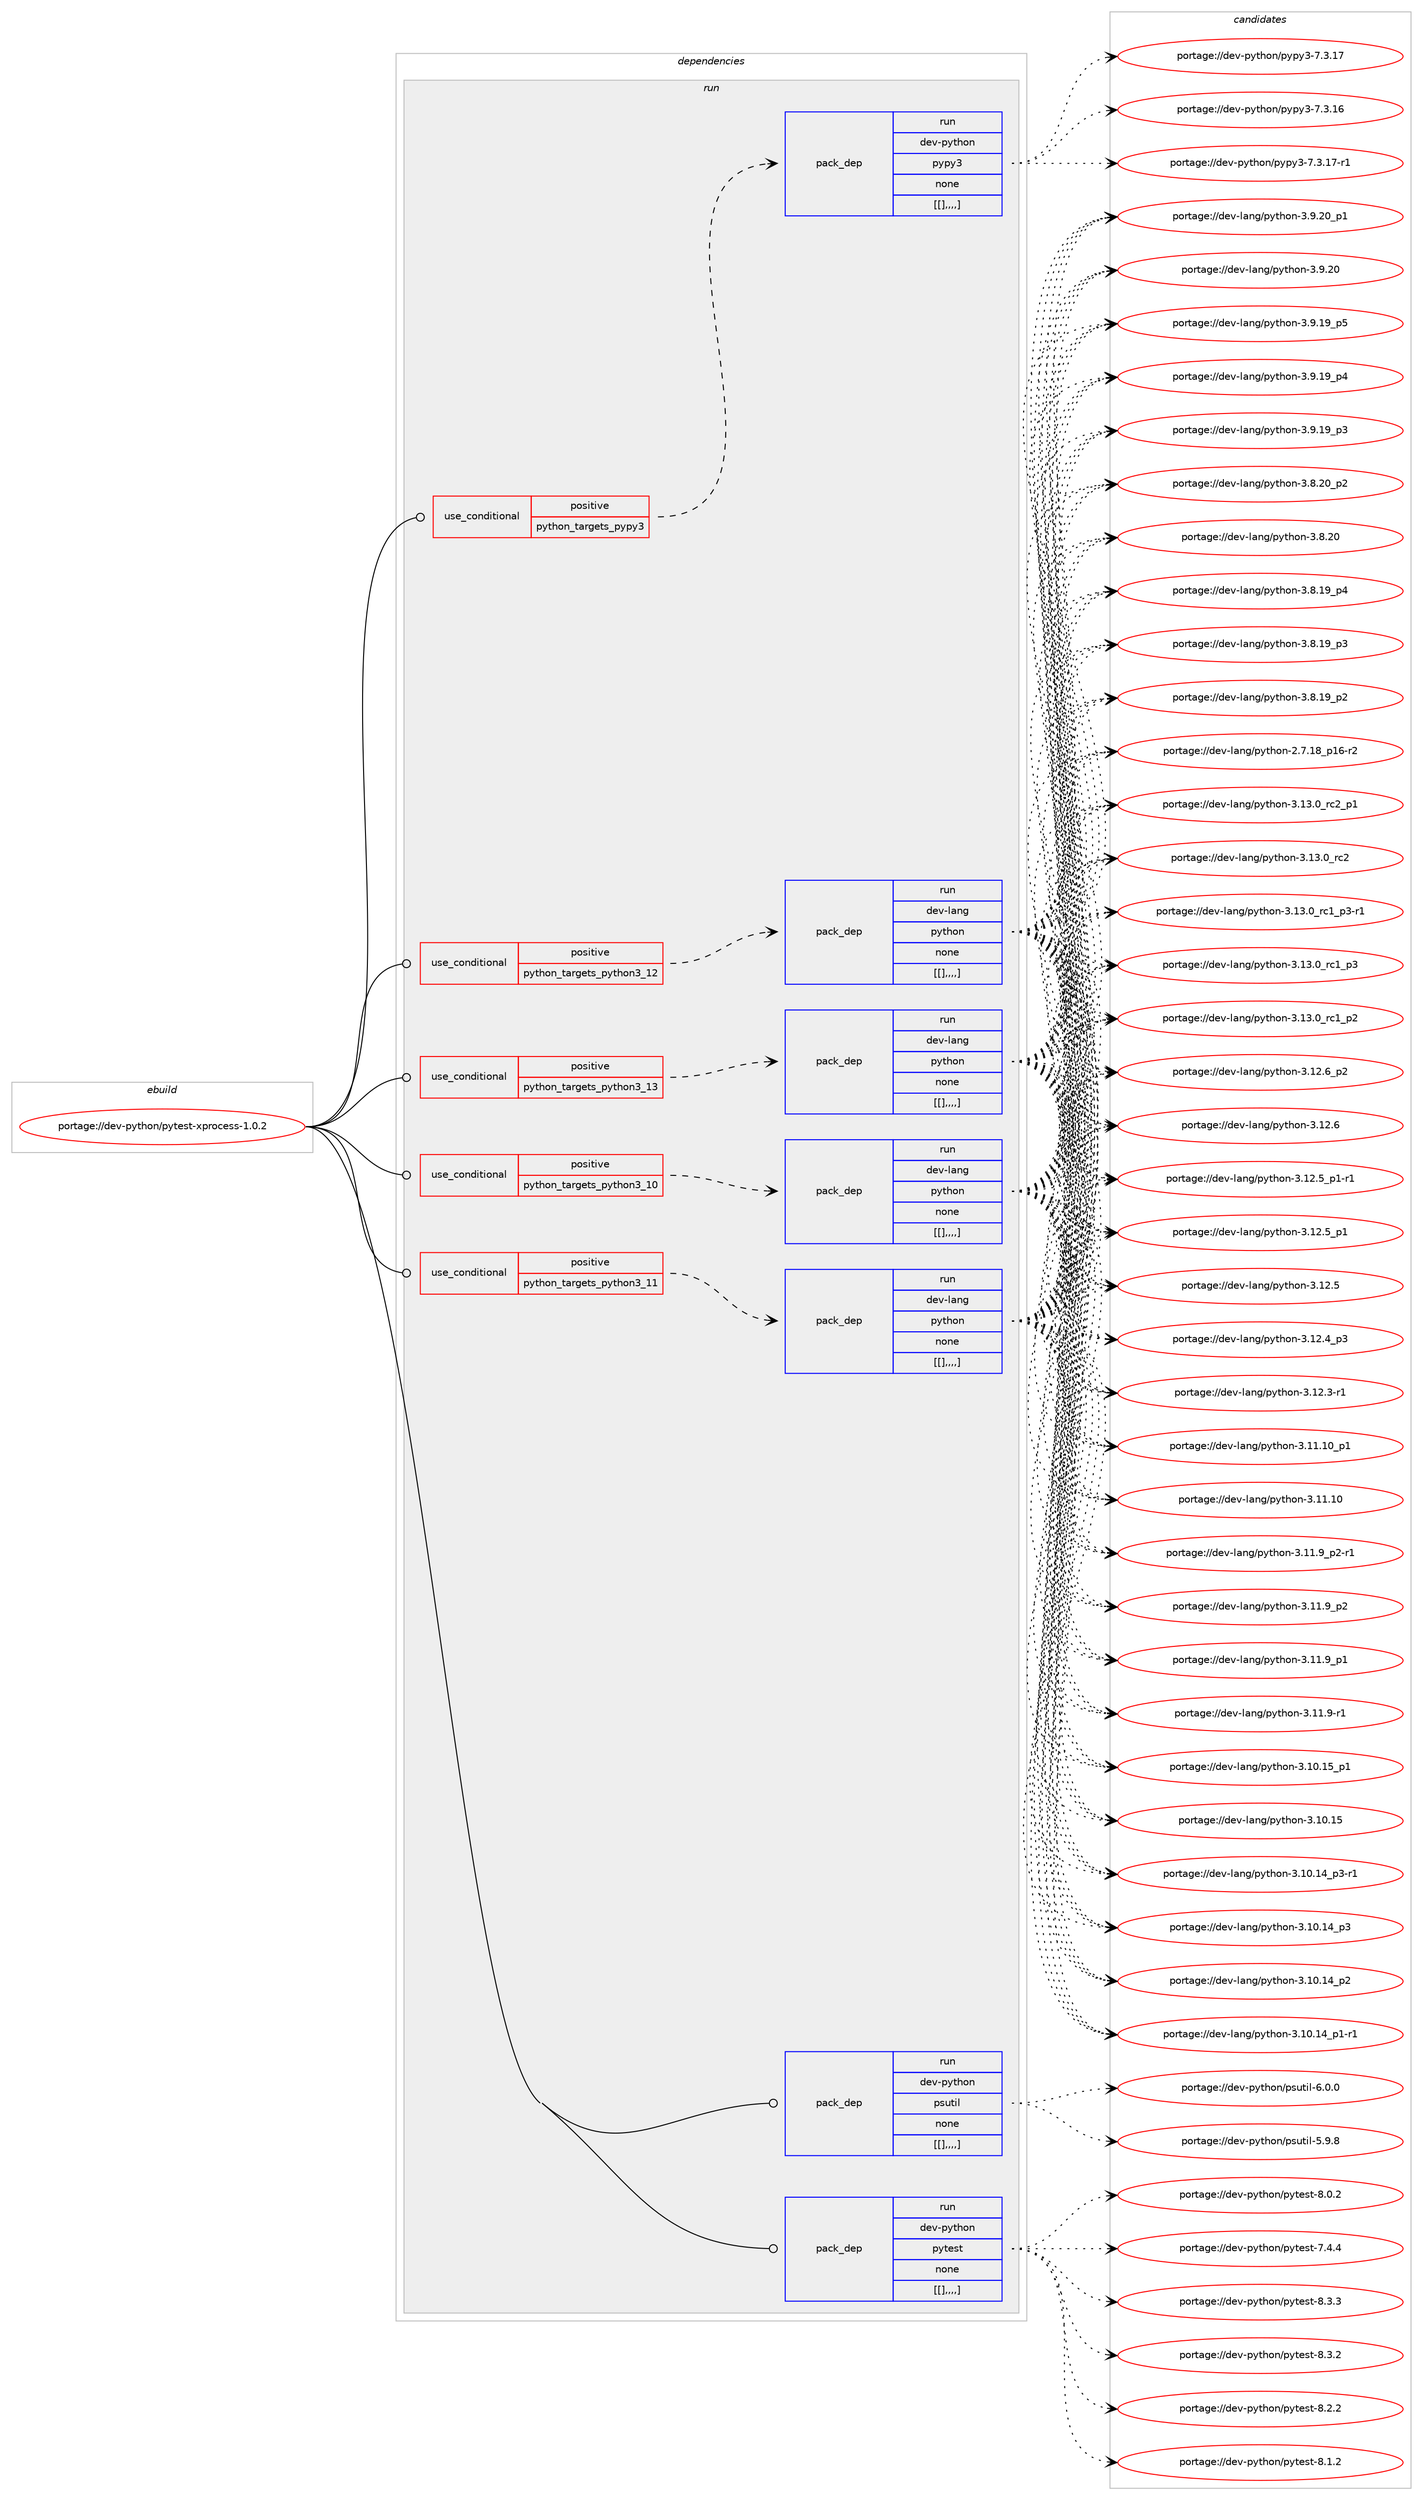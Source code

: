 digraph prolog {

# *************
# Graph options
# *************

newrank=true;
concentrate=true;
compound=true;
graph [rankdir=LR,fontname=Helvetica,fontsize=10,ranksep=1.5];#, ranksep=2.5, nodesep=0.2];
edge  [arrowhead=vee];
node  [fontname=Helvetica,fontsize=10];

# **********
# The ebuild
# **********

subgraph cluster_leftcol {
color=gray;
label=<<i>ebuild</i>>;
id [label="portage://dev-python/pytest-xprocess-1.0.2", color=red, width=4, href="../dev-python/pytest-xprocess-1.0.2.svg"];
}

# ****************
# The dependencies
# ****************

subgraph cluster_midcol {
color=gray;
label=<<i>dependencies</i>>;
subgraph cluster_compile {
fillcolor="#eeeeee";
style=filled;
label=<<i>compile</i>>;
}
subgraph cluster_compileandrun {
fillcolor="#eeeeee";
style=filled;
label=<<i>compile and run</i>>;
}
subgraph cluster_run {
fillcolor="#eeeeee";
style=filled;
label=<<i>run</i>>;
subgraph cond39751 {
dependency162662 [label=<<TABLE BORDER="0" CELLBORDER="1" CELLSPACING="0" CELLPADDING="4"><TR><TD ROWSPAN="3" CELLPADDING="10">use_conditional</TD></TR><TR><TD>positive</TD></TR><TR><TD>python_targets_pypy3</TD></TR></TABLE>>, shape=none, color=red];
subgraph pack121658 {
dependency162663 [label=<<TABLE BORDER="0" CELLBORDER="1" CELLSPACING="0" CELLPADDING="4" WIDTH="220"><TR><TD ROWSPAN="6" CELLPADDING="30">pack_dep</TD></TR><TR><TD WIDTH="110">run</TD></TR><TR><TD>dev-python</TD></TR><TR><TD>pypy3</TD></TR><TR><TD>none</TD></TR><TR><TD>[[],,,,]</TD></TR></TABLE>>, shape=none, color=blue];
}
dependency162662:e -> dependency162663:w [weight=20,style="dashed",arrowhead="vee"];
}
id:e -> dependency162662:w [weight=20,style="solid",arrowhead="odot"];
subgraph cond39752 {
dependency162664 [label=<<TABLE BORDER="0" CELLBORDER="1" CELLSPACING="0" CELLPADDING="4"><TR><TD ROWSPAN="3" CELLPADDING="10">use_conditional</TD></TR><TR><TD>positive</TD></TR><TR><TD>python_targets_python3_10</TD></TR></TABLE>>, shape=none, color=red];
subgraph pack121659 {
dependency162665 [label=<<TABLE BORDER="0" CELLBORDER="1" CELLSPACING="0" CELLPADDING="4" WIDTH="220"><TR><TD ROWSPAN="6" CELLPADDING="30">pack_dep</TD></TR><TR><TD WIDTH="110">run</TD></TR><TR><TD>dev-lang</TD></TR><TR><TD>python</TD></TR><TR><TD>none</TD></TR><TR><TD>[[],,,,]</TD></TR></TABLE>>, shape=none, color=blue];
}
dependency162664:e -> dependency162665:w [weight=20,style="dashed",arrowhead="vee"];
}
id:e -> dependency162664:w [weight=20,style="solid",arrowhead="odot"];
subgraph cond39753 {
dependency162666 [label=<<TABLE BORDER="0" CELLBORDER="1" CELLSPACING="0" CELLPADDING="4"><TR><TD ROWSPAN="3" CELLPADDING="10">use_conditional</TD></TR><TR><TD>positive</TD></TR><TR><TD>python_targets_python3_11</TD></TR></TABLE>>, shape=none, color=red];
subgraph pack121660 {
dependency162667 [label=<<TABLE BORDER="0" CELLBORDER="1" CELLSPACING="0" CELLPADDING="4" WIDTH="220"><TR><TD ROWSPAN="6" CELLPADDING="30">pack_dep</TD></TR><TR><TD WIDTH="110">run</TD></TR><TR><TD>dev-lang</TD></TR><TR><TD>python</TD></TR><TR><TD>none</TD></TR><TR><TD>[[],,,,]</TD></TR></TABLE>>, shape=none, color=blue];
}
dependency162666:e -> dependency162667:w [weight=20,style="dashed",arrowhead="vee"];
}
id:e -> dependency162666:w [weight=20,style="solid",arrowhead="odot"];
subgraph cond39754 {
dependency162668 [label=<<TABLE BORDER="0" CELLBORDER="1" CELLSPACING="0" CELLPADDING="4"><TR><TD ROWSPAN="3" CELLPADDING="10">use_conditional</TD></TR><TR><TD>positive</TD></TR><TR><TD>python_targets_python3_12</TD></TR></TABLE>>, shape=none, color=red];
subgraph pack121661 {
dependency162669 [label=<<TABLE BORDER="0" CELLBORDER="1" CELLSPACING="0" CELLPADDING="4" WIDTH="220"><TR><TD ROWSPAN="6" CELLPADDING="30">pack_dep</TD></TR><TR><TD WIDTH="110">run</TD></TR><TR><TD>dev-lang</TD></TR><TR><TD>python</TD></TR><TR><TD>none</TD></TR><TR><TD>[[],,,,]</TD></TR></TABLE>>, shape=none, color=blue];
}
dependency162668:e -> dependency162669:w [weight=20,style="dashed",arrowhead="vee"];
}
id:e -> dependency162668:w [weight=20,style="solid",arrowhead="odot"];
subgraph cond39755 {
dependency162670 [label=<<TABLE BORDER="0" CELLBORDER="1" CELLSPACING="0" CELLPADDING="4"><TR><TD ROWSPAN="3" CELLPADDING="10">use_conditional</TD></TR><TR><TD>positive</TD></TR><TR><TD>python_targets_python3_13</TD></TR></TABLE>>, shape=none, color=red];
subgraph pack121662 {
dependency162671 [label=<<TABLE BORDER="0" CELLBORDER="1" CELLSPACING="0" CELLPADDING="4" WIDTH="220"><TR><TD ROWSPAN="6" CELLPADDING="30">pack_dep</TD></TR><TR><TD WIDTH="110">run</TD></TR><TR><TD>dev-lang</TD></TR><TR><TD>python</TD></TR><TR><TD>none</TD></TR><TR><TD>[[],,,,]</TD></TR></TABLE>>, shape=none, color=blue];
}
dependency162670:e -> dependency162671:w [weight=20,style="dashed",arrowhead="vee"];
}
id:e -> dependency162670:w [weight=20,style="solid",arrowhead="odot"];
subgraph pack121663 {
dependency162672 [label=<<TABLE BORDER="0" CELLBORDER="1" CELLSPACING="0" CELLPADDING="4" WIDTH="220"><TR><TD ROWSPAN="6" CELLPADDING="30">pack_dep</TD></TR><TR><TD WIDTH="110">run</TD></TR><TR><TD>dev-python</TD></TR><TR><TD>psutil</TD></TR><TR><TD>none</TD></TR><TR><TD>[[],,,,]</TD></TR></TABLE>>, shape=none, color=blue];
}
id:e -> dependency162672:w [weight=20,style="solid",arrowhead="odot"];
subgraph pack121664 {
dependency162673 [label=<<TABLE BORDER="0" CELLBORDER="1" CELLSPACING="0" CELLPADDING="4" WIDTH="220"><TR><TD ROWSPAN="6" CELLPADDING="30">pack_dep</TD></TR><TR><TD WIDTH="110">run</TD></TR><TR><TD>dev-python</TD></TR><TR><TD>pytest</TD></TR><TR><TD>none</TD></TR><TR><TD>[[],,,,]</TD></TR></TABLE>>, shape=none, color=blue];
}
id:e -> dependency162673:w [weight=20,style="solid",arrowhead="odot"];
}
}

# **************
# The candidates
# **************

subgraph cluster_choices {
rank=same;
color=gray;
label=<<i>candidates</i>>;

subgraph choice121658 {
color=black;
nodesep=1;
choice100101118451121211161041111104711212111212151455546514649554511449 [label="portage://dev-python/pypy3-7.3.17-r1", color=red, width=4,href="../dev-python/pypy3-7.3.17-r1.svg"];
choice10010111845112121116104111110471121211121215145554651464955 [label="portage://dev-python/pypy3-7.3.17", color=red, width=4,href="../dev-python/pypy3-7.3.17.svg"];
choice10010111845112121116104111110471121211121215145554651464954 [label="portage://dev-python/pypy3-7.3.16", color=red, width=4,href="../dev-python/pypy3-7.3.16.svg"];
dependency162663:e -> choice100101118451121211161041111104711212111212151455546514649554511449:w [style=dotted,weight="100"];
dependency162663:e -> choice10010111845112121116104111110471121211121215145554651464955:w [style=dotted,weight="100"];
dependency162663:e -> choice10010111845112121116104111110471121211121215145554651464954:w [style=dotted,weight="100"];
}
subgraph choice121659 {
color=black;
nodesep=1;
choice100101118451089711010347112121116104111110455146495146489511499509511249 [label="portage://dev-lang/python-3.13.0_rc2_p1", color=red, width=4,href="../dev-lang/python-3.13.0_rc2_p1.svg"];
choice10010111845108971101034711212111610411111045514649514648951149950 [label="portage://dev-lang/python-3.13.0_rc2", color=red, width=4,href="../dev-lang/python-3.13.0_rc2.svg"];
choice1001011184510897110103471121211161041111104551464951464895114994995112514511449 [label="portage://dev-lang/python-3.13.0_rc1_p3-r1", color=red, width=4,href="../dev-lang/python-3.13.0_rc1_p3-r1.svg"];
choice100101118451089711010347112121116104111110455146495146489511499499511251 [label="portage://dev-lang/python-3.13.0_rc1_p3", color=red, width=4,href="../dev-lang/python-3.13.0_rc1_p3.svg"];
choice100101118451089711010347112121116104111110455146495146489511499499511250 [label="portage://dev-lang/python-3.13.0_rc1_p2", color=red, width=4,href="../dev-lang/python-3.13.0_rc1_p2.svg"];
choice100101118451089711010347112121116104111110455146495046549511250 [label="portage://dev-lang/python-3.12.6_p2", color=red, width=4,href="../dev-lang/python-3.12.6_p2.svg"];
choice10010111845108971101034711212111610411111045514649504654 [label="portage://dev-lang/python-3.12.6", color=red, width=4,href="../dev-lang/python-3.12.6.svg"];
choice1001011184510897110103471121211161041111104551464950465395112494511449 [label="portage://dev-lang/python-3.12.5_p1-r1", color=red, width=4,href="../dev-lang/python-3.12.5_p1-r1.svg"];
choice100101118451089711010347112121116104111110455146495046539511249 [label="portage://dev-lang/python-3.12.5_p1", color=red, width=4,href="../dev-lang/python-3.12.5_p1.svg"];
choice10010111845108971101034711212111610411111045514649504653 [label="portage://dev-lang/python-3.12.5", color=red, width=4,href="../dev-lang/python-3.12.5.svg"];
choice100101118451089711010347112121116104111110455146495046529511251 [label="portage://dev-lang/python-3.12.4_p3", color=red, width=4,href="../dev-lang/python-3.12.4_p3.svg"];
choice100101118451089711010347112121116104111110455146495046514511449 [label="portage://dev-lang/python-3.12.3-r1", color=red, width=4,href="../dev-lang/python-3.12.3-r1.svg"];
choice10010111845108971101034711212111610411111045514649494649489511249 [label="portage://dev-lang/python-3.11.10_p1", color=red, width=4,href="../dev-lang/python-3.11.10_p1.svg"];
choice1001011184510897110103471121211161041111104551464949464948 [label="portage://dev-lang/python-3.11.10", color=red, width=4,href="../dev-lang/python-3.11.10.svg"];
choice1001011184510897110103471121211161041111104551464949465795112504511449 [label="portage://dev-lang/python-3.11.9_p2-r1", color=red, width=4,href="../dev-lang/python-3.11.9_p2-r1.svg"];
choice100101118451089711010347112121116104111110455146494946579511250 [label="portage://dev-lang/python-3.11.9_p2", color=red, width=4,href="../dev-lang/python-3.11.9_p2.svg"];
choice100101118451089711010347112121116104111110455146494946579511249 [label="portage://dev-lang/python-3.11.9_p1", color=red, width=4,href="../dev-lang/python-3.11.9_p1.svg"];
choice100101118451089711010347112121116104111110455146494946574511449 [label="portage://dev-lang/python-3.11.9-r1", color=red, width=4,href="../dev-lang/python-3.11.9-r1.svg"];
choice10010111845108971101034711212111610411111045514649484649539511249 [label="portage://dev-lang/python-3.10.15_p1", color=red, width=4,href="../dev-lang/python-3.10.15_p1.svg"];
choice1001011184510897110103471121211161041111104551464948464953 [label="portage://dev-lang/python-3.10.15", color=red, width=4,href="../dev-lang/python-3.10.15.svg"];
choice100101118451089711010347112121116104111110455146494846495295112514511449 [label="portage://dev-lang/python-3.10.14_p3-r1", color=red, width=4,href="../dev-lang/python-3.10.14_p3-r1.svg"];
choice10010111845108971101034711212111610411111045514649484649529511251 [label="portage://dev-lang/python-3.10.14_p3", color=red, width=4,href="../dev-lang/python-3.10.14_p3.svg"];
choice10010111845108971101034711212111610411111045514649484649529511250 [label="portage://dev-lang/python-3.10.14_p2", color=red, width=4,href="../dev-lang/python-3.10.14_p2.svg"];
choice100101118451089711010347112121116104111110455146494846495295112494511449 [label="portage://dev-lang/python-3.10.14_p1-r1", color=red, width=4,href="../dev-lang/python-3.10.14_p1-r1.svg"];
choice100101118451089711010347112121116104111110455146574650489511249 [label="portage://dev-lang/python-3.9.20_p1", color=red, width=4,href="../dev-lang/python-3.9.20_p1.svg"];
choice10010111845108971101034711212111610411111045514657465048 [label="portage://dev-lang/python-3.9.20", color=red, width=4,href="../dev-lang/python-3.9.20.svg"];
choice100101118451089711010347112121116104111110455146574649579511253 [label="portage://dev-lang/python-3.9.19_p5", color=red, width=4,href="../dev-lang/python-3.9.19_p5.svg"];
choice100101118451089711010347112121116104111110455146574649579511252 [label="portage://dev-lang/python-3.9.19_p4", color=red, width=4,href="../dev-lang/python-3.9.19_p4.svg"];
choice100101118451089711010347112121116104111110455146574649579511251 [label="portage://dev-lang/python-3.9.19_p3", color=red, width=4,href="../dev-lang/python-3.9.19_p3.svg"];
choice100101118451089711010347112121116104111110455146564650489511250 [label="portage://dev-lang/python-3.8.20_p2", color=red, width=4,href="../dev-lang/python-3.8.20_p2.svg"];
choice10010111845108971101034711212111610411111045514656465048 [label="portage://dev-lang/python-3.8.20", color=red, width=4,href="../dev-lang/python-3.8.20.svg"];
choice100101118451089711010347112121116104111110455146564649579511252 [label="portage://dev-lang/python-3.8.19_p4", color=red, width=4,href="../dev-lang/python-3.8.19_p4.svg"];
choice100101118451089711010347112121116104111110455146564649579511251 [label="portage://dev-lang/python-3.8.19_p3", color=red, width=4,href="../dev-lang/python-3.8.19_p3.svg"];
choice100101118451089711010347112121116104111110455146564649579511250 [label="portage://dev-lang/python-3.8.19_p2", color=red, width=4,href="../dev-lang/python-3.8.19_p2.svg"];
choice100101118451089711010347112121116104111110455046554649569511249544511450 [label="portage://dev-lang/python-2.7.18_p16-r2", color=red, width=4,href="../dev-lang/python-2.7.18_p16-r2.svg"];
dependency162665:e -> choice100101118451089711010347112121116104111110455146495146489511499509511249:w [style=dotted,weight="100"];
dependency162665:e -> choice10010111845108971101034711212111610411111045514649514648951149950:w [style=dotted,weight="100"];
dependency162665:e -> choice1001011184510897110103471121211161041111104551464951464895114994995112514511449:w [style=dotted,weight="100"];
dependency162665:e -> choice100101118451089711010347112121116104111110455146495146489511499499511251:w [style=dotted,weight="100"];
dependency162665:e -> choice100101118451089711010347112121116104111110455146495146489511499499511250:w [style=dotted,weight="100"];
dependency162665:e -> choice100101118451089711010347112121116104111110455146495046549511250:w [style=dotted,weight="100"];
dependency162665:e -> choice10010111845108971101034711212111610411111045514649504654:w [style=dotted,weight="100"];
dependency162665:e -> choice1001011184510897110103471121211161041111104551464950465395112494511449:w [style=dotted,weight="100"];
dependency162665:e -> choice100101118451089711010347112121116104111110455146495046539511249:w [style=dotted,weight="100"];
dependency162665:e -> choice10010111845108971101034711212111610411111045514649504653:w [style=dotted,weight="100"];
dependency162665:e -> choice100101118451089711010347112121116104111110455146495046529511251:w [style=dotted,weight="100"];
dependency162665:e -> choice100101118451089711010347112121116104111110455146495046514511449:w [style=dotted,weight="100"];
dependency162665:e -> choice10010111845108971101034711212111610411111045514649494649489511249:w [style=dotted,weight="100"];
dependency162665:e -> choice1001011184510897110103471121211161041111104551464949464948:w [style=dotted,weight="100"];
dependency162665:e -> choice1001011184510897110103471121211161041111104551464949465795112504511449:w [style=dotted,weight="100"];
dependency162665:e -> choice100101118451089711010347112121116104111110455146494946579511250:w [style=dotted,weight="100"];
dependency162665:e -> choice100101118451089711010347112121116104111110455146494946579511249:w [style=dotted,weight="100"];
dependency162665:e -> choice100101118451089711010347112121116104111110455146494946574511449:w [style=dotted,weight="100"];
dependency162665:e -> choice10010111845108971101034711212111610411111045514649484649539511249:w [style=dotted,weight="100"];
dependency162665:e -> choice1001011184510897110103471121211161041111104551464948464953:w [style=dotted,weight="100"];
dependency162665:e -> choice100101118451089711010347112121116104111110455146494846495295112514511449:w [style=dotted,weight="100"];
dependency162665:e -> choice10010111845108971101034711212111610411111045514649484649529511251:w [style=dotted,weight="100"];
dependency162665:e -> choice10010111845108971101034711212111610411111045514649484649529511250:w [style=dotted,weight="100"];
dependency162665:e -> choice100101118451089711010347112121116104111110455146494846495295112494511449:w [style=dotted,weight="100"];
dependency162665:e -> choice100101118451089711010347112121116104111110455146574650489511249:w [style=dotted,weight="100"];
dependency162665:e -> choice10010111845108971101034711212111610411111045514657465048:w [style=dotted,weight="100"];
dependency162665:e -> choice100101118451089711010347112121116104111110455146574649579511253:w [style=dotted,weight="100"];
dependency162665:e -> choice100101118451089711010347112121116104111110455146574649579511252:w [style=dotted,weight="100"];
dependency162665:e -> choice100101118451089711010347112121116104111110455146574649579511251:w [style=dotted,weight="100"];
dependency162665:e -> choice100101118451089711010347112121116104111110455146564650489511250:w [style=dotted,weight="100"];
dependency162665:e -> choice10010111845108971101034711212111610411111045514656465048:w [style=dotted,weight="100"];
dependency162665:e -> choice100101118451089711010347112121116104111110455146564649579511252:w [style=dotted,weight="100"];
dependency162665:e -> choice100101118451089711010347112121116104111110455146564649579511251:w [style=dotted,weight="100"];
dependency162665:e -> choice100101118451089711010347112121116104111110455146564649579511250:w [style=dotted,weight="100"];
dependency162665:e -> choice100101118451089711010347112121116104111110455046554649569511249544511450:w [style=dotted,weight="100"];
}
subgraph choice121660 {
color=black;
nodesep=1;
choice100101118451089711010347112121116104111110455146495146489511499509511249 [label="portage://dev-lang/python-3.13.0_rc2_p1", color=red, width=4,href="../dev-lang/python-3.13.0_rc2_p1.svg"];
choice10010111845108971101034711212111610411111045514649514648951149950 [label="portage://dev-lang/python-3.13.0_rc2", color=red, width=4,href="../dev-lang/python-3.13.0_rc2.svg"];
choice1001011184510897110103471121211161041111104551464951464895114994995112514511449 [label="portage://dev-lang/python-3.13.0_rc1_p3-r1", color=red, width=4,href="../dev-lang/python-3.13.0_rc1_p3-r1.svg"];
choice100101118451089711010347112121116104111110455146495146489511499499511251 [label="portage://dev-lang/python-3.13.0_rc1_p3", color=red, width=4,href="../dev-lang/python-3.13.0_rc1_p3.svg"];
choice100101118451089711010347112121116104111110455146495146489511499499511250 [label="portage://dev-lang/python-3.13.0_rc1_p2", color=red, width=4,href="../dev-lang/python-3.13.0_rc1_p2.svg"];
choice100101118451089711010347112121116104111110455146495046549511250 [label="portage://dev-lang/python-3.12.6_p2", color=red, width=4,href="../dev-lang/python-3.12.6_p2.svg"];
choice10010111845108971101034711212111610411111045514649504654 [label="portage://dev-lang/python-3.12.6", color=red, width=4,href="../dev-lang/python-3.12.6.svg"];
choice1001011184510897110103471121211161041111104551464950465395112494511449 [label="portage://dev-lang/python-3.12.5_p1-r1", color=red, width=4,href="../dev-lang/python-3.12.5_p1-r1.svg"];
choice100101118451089711010347112121116104111110455146495046539511249 [label="portage://dev-lang/python-3.12.5_p1", color=red, width=4,href="../dev-lang/python-3.12.5_p1.svg"];
choice10010111845108971101034711212111610411111045514649504653 [label="portage://dev-lang/python-3.12.5", color=red, width=4,href="../dev-lang/python-3.12.5.svg"];
choice100101118451089711010347112121116104111110455146495046529511251 [label="portage://dev-lang/python-3.12.4_p3", color=red, width=4,href="../dev-lang/python-3.12.4_p3.svg"];
choice100101118451089711010347112121116104111110455146495046514511449 [label="portage://dev-lang/python-3.12.3-r1", color=red, width=4,href="../dev-lang/python-3.12.3-r1.svg"];
choice10010111845108971101034711212111610411111045514649494649489511249 [label="portage://dev-lang/python-3.11.10_p1", color=red, width=4,href="../dev-lang/python-3.11.10_p1.svg"];
choice1001011184510897110103471121211161041111104551464949464948 [label="portage://dev-lang/python-3.11.10", color=red, width=4,href="../dev-lang/python-3.11.10.svg"];
choice1001011184510897110103471121211161041111104551464949465795112504511449 [label="portage://dev-lang/python-3.11.9_p2-r1", color=red, width=4,href="../dev-lang/python-3.11.9_p2-r1.svg"];
choice100101118451089711010347112121116104111110455146494946579511250 [label="portage://dev-lang/python-3.11.9_p2", color=red, width=4,href="../dev-lang/python-3.11.9_p2.svg"];
choice100101118451089711010347112121116104111110455146494946579511249 [label="portage://dev-lang/python-3.11.9_p1", color=red, width=4,href="../dev-lang/python-3.11.9_p1.svg"];
choice100101118451089711010347112121116104111110455146494946574511449 [label="portage://dev-lang/python-3.11.9-r1", color=red, width=4,href="../dev-lang/python-3.11.9-r1.svg"];
choice10010111845108971101034711212111610411111045514649484649539511249 [label="portage://dev-lang/python-3.10.15_p1", color=red, width=4,href="../dev-lang/python-3.10.15_p1.svg"];
choice1001011184510897110103471121211161041111104551464948464953 [label="portage://dev-lang/python-3.10.15", color=red, width=4,href="../dev-lang/python-3.10.15.svg"];
choice100101118451089711010347112121116104111110455146494846495295112514511449 [label="portage://dev-lang/python-3.10.14_p3-r1", color=red, width=4,href="../dev-lang/python-3.10.14_p3-r1.svg"];
choice10010111845108971101034711212111610411111045514649484649529511251 [label="portage://dev-lang/python-3.10.14_p3", color=red, width=4,href="../dev-lang/python-3.10.14_p3.svg"];
choice10010111845108971101034711212111610411111045514649484649529511250 [label="portage://dev-lang/python-3.10.14_p2", color=red, width=4,href="../dev-lang/python-3.10.14_p2.svg"];
choice100101118451089711010347112121116104111110455146494846495295112494511449 [label="portage://dev-lang/python-3.10.14_p1-r1", color=red, width=4,href="../dev-lang/python-3.10.14_p1-r1.svg"];
choice100101118451089711010347112121116104111110455146574650489511249 [label="portage://dev-lang/python-3.9.20_p1", color=red, width=4,href="../dev-lang/python-3.9.20_p1.svg"];
choice10010111845108971101034711212111610411111045514657465048 [label="portage://dev-lang/python-3.9.20", color=red, width=4,href="../dev-lang/python-3.9.20.svg"];
choice100101118451089711010347112121116104111110455146574649579511253 [label="portage://dev-lang/python-3.9.19_p5", color=red, width=4,href="../dev-lang/python-3.9.19_p5.svg"];
choice100101118451089711010347112121116104111110455146574649579511252 [label="portage://dev-lang/python-3.9.19_p4", color=red, width=4,href="../dev-lang/python-3.9.19_p4.svg"];
choice100101118451089711010347112121116104111110455146574649579511251 [label="portage://dev-lang/python-3.9.19_p3", color=red, width=4,href="../dev-lang/python-3.9.19_p3.svg"];
choice100101118451089711010347112121116104111110455146564650489511250 [label="portage://dev-lang/python-3.8.20_p2", color=red, width=4,href="../dev-lang/python-3.8.20_p2.svg"];
choice10010111845108971101034711212111610411111045514656465048 [label="portage://dev-lang/python-3.8.20", color=red, width=4,href="../dev-lang/python-3.8.20.svg"];
choice100101118451089711010347112121116104111110455146564649579511252 [label="portage://dev-lang/python-3.8.19_p4", color=red, width=4,href="../dev-lang/python-3.8.19_p4.svg"];
choice100101118451089711010347112121116104111110455146564649579511251 [label="portage://dev-lang/python-3.8.19_p3", color=red, width=4,href="../dev-lang/python-3.8.19_p3.svg"];
choice100101118451089711010347112121116104111110455146564649579511250 [label="portage://dev-lang/python-3.8.19_p2", color=red, width=4,href="../dev-lang/python-3.8.19_p2.svg"];
choice100101118451089711010347112121116104111110455046554649569511249544511450 [label="portage://dev-lang/python-2.7.18_p16-r2", color=red, width=4,href="../dev-lang/python-2.7.18_p16-r2.svg"];
dependency162667:e -> choice100101118451089711010347112121116104111110455146495146489511499509511249:w [style=dotted,weight="100"];
dependency162667:e -> choice10010111845108971101034711212111610411111045514649514648951149950:w [style=dotted,weight="100"];
dependency162667:e -> choice1001011184510897110103471121211161041111104551464951464895114994995112514511449:w [style=dotted,weight="100"];
dependency162667:e -> choice100101118451089711010347112121116104111110455146495146489511499499511251:w [style=dotted,weight="100"];
dependency162667:e -> choice100101118451089711010347112121116104111110455146495146489511499499511250:w [style=dotted,weight="100"];
dependency162667:e -> choice100101118451089711010347112121116104111110455146495046549511250:w [style=dotted,weight="100"];
dependency162667:e -> choice10010111845108971101034711212111610411111045514649504654:w [style=dotted,weight="100"];
dependency162667:e -> choice1001011184510897110103471121211161041111104551464950465395112494511449:w [style=dotted,weight="100"];
dependency162667:e -> choice100101118451089711010347112121116104111110455146495046539511249:w [style=dotted,weight="100"];
dependency162667:e -> choice10010111845108971101034711212111610411111045514649504653:w [style=dotted,weight="100"];
dependency162667:e -> choice100101118451089711010347112121116104111110455146495046529511251:w [style=dotted,weight="100"];
dependency162667:e -> choice100101118451089711010347112121116104111110455146495046514511449:w [style=dotted,weight="100"];
dependency162667:e -> choice10010111845108971101034711212111610411111045514649494649489511249:w [style=dotted,weight="100"];
dependency162667:e -> choice1001011184510897110103471121211161041111104551464949464948:w [style=dotted,weight="100"];
dependency162667:e -> choice1001011184510897110103471121211161041111104551464949465795112504511449:w [style=dotted,weight="100"];
dependency162667:e -> choice100101118451089711010347112121116104111110455146494946579511250:w [style=dotted,weight="100"];
dependency162667:e -> choice100101118451089711010347112121116104111110455146494946579511249:w [style=dotted,weight="100"];
dependency162667:e -> choice100101118451089711010347112121116104111110455146494946574511449:w [style=dotted,weight="100"];
dependency162667:e -> choice10010111845108971101034711212111610411111045514649484649539511249:w [style=dotted,weight="100"];
dependency162667:e -> choice1001011184510897110103471121211161041111104551464948464953:w [style=dotted,weight="100"];
dependency162667:e -> choice100101118451089711010347112121116104111110455146494846495295112514511449:w [style=dotted,weight="100"];
dependency162667:e -> choice10010111845108971101034711212111610411111045514649484649529511251:w [style=dotted,weight="100"];
dependency162667:e -> choice10010111845108971101034711212111610411111045514649484649529511250:w [style=dotted,weight="100"];
dependency162667:e -> choice100101118451089711010347112121116104111110455146494846495295112494511449:w [style=dotted,weight="100"];
dependency162667:e -> choice100101118451089711010347112121116104111110455146574650489511249:w [style=dotted,weight="100"];
dependency162667:e -> choice10010111845108971101034711212111610411111045514657465048:w [style=dotted,weight="100"];
dependency162667:e -> choice100101118451089711010347112121116104111110455146574649579511253:w [style=dotted,weight="100"];
dependency162667:e -> choice100101118451089711010347112121116104111110455146574649579511252:w [style=dotted,weight="100"];
dependency162667:e -> choice100101118451089711010347112121116104111110455146574649579511251:w [style=dotted,weight="100"];
dependency162667:e -> choice100101118451089711010347112121116104111110455146564650489511250:w [style=dotted,weight="100"];
dependency162667:e -> choice10010111845108971101034711212111610411111045514656465048:w [style=dotted,weight="100"];
dependency162667:e -> choice100101118451089711010347112121116104111110455146564649579511252:w [style=dotted,weight="100"];
dependency162667:e -> choice100101118451089711010347112121116104111110455146564649579511251:w [style=dotted,weight="100"];
dependency162667:e -> choice100101118451089711010347112121116104111110455146564649579511250:w [style=dotted,weight="100"];
dependency162667:e -> choice100101118451089711010347112121116104111110455046554649569511249544511450:w [style=dotted,weight="100"];
}
subgraph choice121661 {
color=black;
nodesep=1;
choice100101118451089711010347112121116104111110455146495146489511499509511249 [label="portage://dev-lang/python-3.13.0_rc2_p1", color=red, width=4,href="../dev-lang/python-3.13.0_rc2_p1.svg"];
choice10010111845108971101034711212111610411111045514649514648951149950 [label="portage://dev-lang/python-3.13.0_rc2", color=red, width=4,href="../dev-lang/python-3.13.0_rc2.svg"];
choice1001011184510897110103471121211161041111104551464951464895114994995112514511449 [label="portage://dev-lang/python-3.13.0_rc1_p3-r1", color=red, width=4,href="../dev-lang/python-3.13.0_rc1_p3-r1.svg"];
choice100101118451089711010347112121116104111110455146495146489511499499511251 [label="portage://dev-lang/python-3.13.0_rc1_p3", color=red, width=4,href="../dev-lang/python-3.13.0_rc1_p3.svg"];
choice100101118451089711010347112121116104111110455146495146489511499499511250 [label="portage://dev-lang/python-3.13.0_rc1_p2", color=red, width=4,href="../dev-lang/python-3.13.0_rc1_p2.svg"];
choice100101118451089711010347112121116104111110455146495046549511250 [label="portage://dev-lang/python-3.12.6_p2", color=red, width=4,href="../dev-lang/python-3.12.6_p2.svg"];
choice10010111845108971101034711212111610411111045514649504654 [label="portage://dev-lang/python-3.12.6", color=red, width=4,href="../dev-lang/python-3.12.6.svg"];
choice1001011184510897110103471121211161041111104551464950465395112494511449 [label="portage://dev-lang/python-3.12.5_p1-r1", color=red, width=4,href="../dev-lang/python-3.12.5_p1-r1.svg"];
choice100101118451089711010347112121116104111110455146495046539511249 [label="portage://dev-lang/python-3.12.5_p1", color=red, width=4,href="../dev-lang/python-3.12.5_p1.svg"];
choice10010111845108971101034711212111610411111045514649504653 [label="portage://dev-lang/python-3.12.5", color=red, width=4,href="../dev-lang/python-3.12.5.svg"];
choice100101118451089711010347112121116104111110455146495046529511251 [label="portage://dev-lang/python-3.12.4_p3", color=red, width=4,href="../dev-lang/python-3.12.4_p3.svg"];
choice100101118451089711010347112121116104111110455146495046514511449 [label="portage://dev-lang/python-3.12.3-r1", color=red, width=4,href="../dev-lang/python-3.12.3-r1.svg"];
choice10010111845108971101034711212111610411111045514649494649489511249 [label="portage://dev-lang/python-3.11.10_p1", color=red, width=4,href="../dev-lang/python-3.11.10_p1.svg"];
choice1001011184510897110103471121211161041111104551464949464948 [label="portage://dev-lang/python-3.11.10", color=red, width=4,href="../dev-lang/python-3.11.10.svg"];
choice1001011184510897110103471121211161041111104551464949465795112504511449 [label="portage://dev-lang/python-3.11.9_p2-r1", color=red, width=4,href="../dev-lang/python-3.11.9_p2-r1.svg"];
choice100101118451089711010347112121116104111110455146494946579511250 [label="portage://dev-lang/python-3.11.9_p2", color=red, width=4,href="../dev-lang/python-3.11.9_p2.svg"];
choice100101118451089711010347112121116104111110455146494946579511249 [label="portage://dev-lang/python-3.11.9_p1", color=red, width=4,href="../dev-lang/python-3.11.9_p1.svg"];
choice100101118451089711010347112121116104111110455146494946574511449 [label="portage://dev-lang/python-3.11.9-r1", color=red, width=4,href="../dev-lang/python-3.11.9-r1.svg"];
choice10010111845108971101034711212111610411111045514649484649539511249 [label="portage://dev-lang/python-3.10.15_p1", color=red, width=4,href="../dev-lang/python-3.10.15_p1.svg"];
choice1001011184510897110103471121211161041111104551464948464953 [label="portage://dev-lang/python-3.10.15", color=red, width=4,href="../dev-lang/python-3.10.15.svg"];
choice100101118451089711010347112121116104111110455146494846495295112514511449 [label="portage://dev-lang/python-3.10.14_p3-r1", color=red, width=4,href="../dev-lang/python-3.10.14_p3-r1.svg"];
choice10010111845108971101034711212111610411111045514649484649529511251 [label="portage://dev-lang/python-3.10.14_p3", color=red, width=4,href="../dev-lang/python-3.10.14_p3.svg"];
choice10010111845108971101034711212111610411111045514649484649529511250 [label="portage://dev-lang/python-3.10.14_p2", color=red, width=4,href="../dev-lang/python-3.10.14_p2.svg"];
choice100101118451089711010347112121116104111110455146494846495295112494511449 [label="portage://dev-lang/python-3.10.14_p1-r1", color=red, width=4,href="../dev-lang/python-3.10.14_p1-r1.svg"];
choice100101118451089711010347112121116104111110455146574650489511249 [label="portage://dev-lang/python-3.9.20_p1", color=red, width=4,href="../dev-lang/python-3.9.20_p1.svg"];
choice10010111845108971101034711212111610411111045514657465048 [label="portage://dev-lang/python-3.9.20", color=red, width=4,href="../dev-lang/python-3.9.20.svg"];
choice100101118451089711010347112121116104111110455146574649579511253 [label="portage://dev-lang/python-3.9.19_p5", color=red, width=4,href="../dev-lang/python-3.9.19_p5.svg"];
choice100101118451089711010347112121116104111110455146574649579511252 [label="portage://dev-lang/python-3.9.19_p4", color=red, width=4,href="../dev-lang/python-3.9.19_p4.svg"];
choice100101118451089711010347112121116104111110455146574649579511251 [label="portage://dev-lang/python-3.9.19_p3", color=red, width=4,href="../dev-lang/python-3.9.19_p3.svg"];
choice100101118451089711010347112121116104111110455146564650489511250 [label="portage://dev-lang/python-3.8.20_p2", color=red, width=4,href="../dev-lang/python-3.8.20_p2.svg"];
choice10010111845108971101034711212111610411111045514656465048 [label="portage://dev-lang/python-3.8.20", color=red, width=4,href="../dev-lang/python-3.8.20.svg"];
choice100101118451089711010347112121116104111110455146564649579511252 [label="portage://dev-lang/python-3.8.19_p4", color=red, width=4,href="../dev-lang/python-3.8.19_p4.svg"];
choice100101118451089711010347112121116104111110455146564649579511251 [label="portage://dev-lang/python-3.8.19_p3", color=red, width=4,href="../dev-lang/python-3.8.19_p3.svg"];
choice100101118451089711010347112121116104111110455146564649579511250 [label="portage://dev-lang/python-3.8.19_p2", color=red, width=4,href="../dev-lang/python-3.8.19_p2.svg"];
choice100101118451089711010347112121116104111110455046554649569511249544511450 [label="portage://dev-lang/python-2.7.18_p16-r2", color=red, width=4,href="../dev-lang/python-2.7.18_p16-r2.svg"];
dependency162669:e -> choice100101118451089711010347112121116104111110455146495146489511499509511249:w [style=dotted,weight="100"];
dependency162669:e -> choice10010111845108971101034711212111610411111045514649514648951149950:w [style=dotted,weight="100"];
dependency162669:e -> choice1001011184510897110103471121211161041111104551464951464895114994995112514511449:w [style=dotted,weight="100"];
dependency162669:e -> choice100101118451089711010347112121116104111110455146495146489511499499511251:w [style=dotted,weight="100"];
dependency162669:e -> choice100101118451089711010347112121116104111110455146495146489511499499511250:w [style=dotted,weight="100"];
dependency162669:e -> choice100101118451089711010347112121116104111110455146495046549511250:w [style=dotted,weight="100"];
dependency162669:e -> choice10010111845108971101034711212111610411111045514649504654:w [style=dotted,weight="100"];
dependency162669:e -> choice1001011184510897110103471121211161041111104551464950465395112494511449:w [style=dotted,weight="100"];
dependency162669:e -> choice100101118451089711010347112121116104111110455146495046539511249:w [style=dotted,weight="100"];
dependency162669:e -> choice10010111845108971101034711212111610411111045514649504653:w [style=dotted,weight="100"];
dependency162669:e -> choice100101118451089711010347112121116104111110455146495046529511251:w [style=dotted,weight="100"];
dependency162669:e -> choice100101118451089711010347112121116104111110455146495046514511449:w [style=dotted,weight="100"];
dependency162669:e -> choice10010111845108971101034711212111610411111045514649494649489511249:w [style=dotted,weight="100"];
dependency162669:e -> choice1001011184510897110103471121211161041111104551464949464948:w [style=dotted,weight="100"];
dependency162669:e -> choice1001011184510897110103471121211161041111104551464949465795112504511449:w [style=dotted,weight="100"];
dependency162669:e -> choice100101118451089711010347112121116104111110455146494946579511250:w [style=dotted,weight="100"];
dependency162669:e -> choice100101118451089711010347112121116104111110455146494946579511249:w [style=dotted,weight="100"];
dependency162669:e -> choice100101118451089711010347112121116104111110455146494946574511449:w [style=dotted,weight="100"];
dependency162669:e -> choice10010111845108971101034711212111610411111045514649484649539511249:w [style=dotted,weight="100"];
dependency162669:e -> choice1001011184510897110103471121211161041111104551464948464953:w [style=dotted,weight="100"];
dependency162669:e -> choice100101118451089711010347112121116104111110455146494846495295112514511449:w [style=dotted,weight="100"];
dependency162669:e -> choice10010111845108971101034711212111610411111045514649484649529511251:w [style=dotted,weight="100"];
dependency162669:e -> choice10010111845108971101034711212111610411111045514649484649529511250:w [style=dotted,weight="100"];
dependency162669:e -> choice100101118451089711010347112121116104111110455146494846495295112494511449:w [style=dotted,weight="100"];
dependency162669:e -> choice100101118451089711010347112121116104111110455146574650489511249:w [style=dotted,weight="100"];
dependency162669:e -> choice10010111845108971101034711212111610411111045514657465048:w [style=dotted,weight="100"];
dependency162669:e -> choice100101118451089711010347112121116104111110455146574649579511253:w [style=dotted,weight="100"];
dependency162669:e -> choice100101118451089711010347112121116104111110455146574649579511252:w [style=dotted,weight="100"];
dependency162669:e -> choice100101118451089711010347112121116104111110455146574649579511251:w [style=dotted,weight="100"];
dependency162669:e -> choice100101118451089711010347112121116104111110455146564650489511250:w [style=dotted,weight="100"];
dependency162669:e -> choice10010111845108971101034711212111610411111045514656465048:w [style=dotted,weight="100"];
dependency162669:e -> choice100101118451089711010347112121116104111110455146564649579511252:w [style=dotted,weight="100"];
dependency162669:e -> choice100101118451089711010347112121116104111110455146564649579511251:w [style=dotted,weight="100"];
dependency162669:e -> choice100101118451089711010347112121116104111110455146564649579511250:w [style=dotted,weight="100"];
dependency162669:e -> choice100101118451089711010347112121116104111110455046554649569511249544511450:w [style=dotted,weight="100"];
}
subgraph choice121662 {
color=black;
nodesep=1;
choice100101118451089711010347112121116104111110455146495146489511499509511249 [label="portage://dev-lang/python-3.13.0_rc2_p1", color=red, width=4,href="../dev-lang/python-3.13.0_rc2_p1.svg"];
choice10010111845108971101034711212111610411111045514649514648951149950 [label="portage://dev-lang/python-3.13.0_rc2", color=red, width=4,href="../dev-lang/python-3.13.0_rc2.svg"];
choice1001011184510897110103471121211161041111104551464951464895114994995112514511449 [label="portage://dev-lang/python-3.13.0_rc1_p3-r1", color=red, width=4,href="../dev-lang/python-3.13.0_rc1_p3-r1.svg"];
choice100101118451089711010347112121116104111110455146495146489511499499511251 [label="portage://dev-lang/python-3.13.0_rc1_p3", color=red, width=4,href="../dev-lang/python-3.13.0_rc1_p3.svg"];
choice100101118451089711010347112121116104111110455146495146489511499499511250 [label="portage://dev-lang/python-3.13.0_rc1_p2", color=red, width=4,href="../dev-lang/python-3.13.0_rc1_p2.svg"];
choice100101118451089711010347112121116104111110455146495046549511250 [label="portage://dev-lang/python-3.12.6_p2", color=red, width=4,href="../dev-lang/python-3.12.6_p2.svg"];
choice10010111845108971101034711212111610411111045514649504654 [label="portage://dev-lang/python-3.12.6", color=red, width=4,href="../dev-lang/python-3.12.6.svg"];
choice1001011184510897110103471121211161041111104551464950465395112494511449 [label="portage://dev-lang/python-3.12.5_p1-r1", color=red, width=4,href="../dev-lang/python-3.12.5_p1-r1.svg"];
choice100101118451089711010347112121116104111110455146495046539511249 [label="portage://dev-lang/python-3.12.5_p1", color=red, width=4,href="../dev-lang/python-3.12.5_p1.svg"];
choice10010111845108971101034711212111610411111045514649504653 [label="portage://dev-lang/python-3.12.5", color=red, width=4,href="../dev-lang/python-3.12.5.svg"];
choice100101118451089711010347112121116104111110455146495046529511251 [label="portage://dev-lang/python-3.12.4_p3", color=red, width=4,href="../dev-lang/python-3.12.4_p3.svg"];
choice100101118451089711010347112121116104111110455146495046514511449 [label="portage://dev-lang/python-3.12.3-r1", color=red, width=4,href="../dev-lang/python-3.12.3-r1.svg"];
choice10010111845108971101034711212111610411111045514649494649489511249 [label="portage://dev-lang/python-3.11.10_p1", color=red, width=4,href="../dev-lang/python-3.11.10_p1.svg"];
choice1001011184510897110103471121211161041111104551464949464948 [label="portage://dev-lang/python-3.11.10", color=red, width=4,href="../dev-lang/python-3.11.10.svg"];
choice1001011184510897110103471121211161041111104551464949465795112504511449 [label="portage://dev-lang/python-3.11.9_p2-r1", color=red, width=4,href="../dev-lang/python-3.11.9_p2-r1.svg"];
choice100101118451089711010347112121116104111110455146494946579511250 [label="portage://dev-lang/python-3.11.9_p2", color=red, width=4,href="../dev-lang/python-3.11.9_p2.svg"];
choice100101118451089711010347112121116104111110455146494946579511249 [label="portage://dev-lang/python-3.11.9_p1", color=red, width=4,href="../dev-lang/python-3.11.9_p1.svg"];
choice100101118451089711010347112121116104111110455146494946574511449 [label="portage://dev-lang/python-3.11.9-r1", color=red, width=4,href="../dev-lang/python-3.11.9-r1.svg"];
choice10010111845108971101034711212111610411111045514649484649539511249 [label="portage://dev-lang/python-3.10.15_p1", color=red, width=4,href="../dev-lang/python-3.10.15_p1.svg"];
choice1001011184510897110103471121211161041111104551464948464953 [label="portage://dev-lang/python-3.10.15", color=red, width=4,href="../dev-lang/python-3.10.15.svg"];
choice100101118451089711010347112121116104111110455146494846495295112514511449 [label="portage://dev-lang/python-3.10.14_p3-r1", color=red, width=4,href="../dev-lang/python-3.10.14_p3-r1.svg"];
choice10010111845108971101034711212111610411111045514649484649529511251 [label="portage://dev-lang/python-3.10.14_p3", color=red, width=4,href="../dev-lang/python-3.10.14_p3.svg"];
choice10010111845108971101034711212111610411111045514649484649529511250 [label="portage://dev-lang/python-3.10.14_p2", color=red, width=4,href="../dev-lang/python-3.10.14_p2.svg"];
choice100101118451089711010347112121116104111110455146494846495295112494511449 [label="portage://dev-lang/python-3.10.14_p1-r1", color=red, width=4,href="../dev-lang/python-3.10.14_p1-r1.svg"];
choice100101118451089711010347112121116104111110455146574650489511249 [label="portage://dev-lang/python-3.9.20_p1", color=red, width=4,href="../dev-lang/python-3.9.20_p1.svg"];
choice10010111845108971101034711212111610411111045514657465048 [label="portage://dev-lang/python-3.9.20", color=red, width=4,href="../dev-lang/python-3.9.20.svg"];
choice100101118451089711010347112121116104111110455146574649579511253 [label="portage://dev-lang/python-3.9.19_p5", color=red, width=4,href="../dev-lang/python-3.9.19_p5.svg"];
choice100101118451089711010347112121116104111110455146574649579511252 [label="portage://dev-lang/python-3.9.19_p4", color=red, width=4,href="../dev-lang/python-3.9.19_p4.svg"];
choice100101118451089711010347112121116104111110455146574649579511251 [label="portage://dev-lang/python-3.9.19_p3", color=red, width=4,href="../dev-lang/python-3.9.19_p3.svg"];
choice100101118451089711010347112121116104111110455146564650489511250 [label="portage://dev-lang/python-3.8.20_p2", color=red, width=4,href="../dev-lang/python-3.8.20_p2.svg"];
choice10010111845108971101034711212111610411111045514656465048 [label="portage://dev-lang/python-3.8.20", color=red, width=4,href="../dev-lang/python-3.8.20.svg"];
choice100101118451089711010347112121116104111110455146564649579511252 [label="portage://dev-lang/python-3.8.19_p4", color=red, width=4,href="../dev-lang/python-3.8.19_p4.svg"];
choice100101118451089711010347112121116104111110455146564649579511251 [label="portage://dev-lang/python-3.8.19_p3", color=red, width=4,href="../dev-lang/python-3.8.19_p3.svg"];
choice100101118451089711010347112121116104111110455146564649579511250 [label="portage://dev-lang/python-3.8.19_p2", color=red, width=4,href="../dev-lang/python-3.8.19_p2.svg"];
choice100101118451089711010347112121116104111110455046554649569511249544511450 [label="portage://dev-lang/python-2.7.18_p16-r2", color=red, width=4,href="../dev-lang/python-2.7.18_p16-r2.svg"];
dependency162671:e -> choice100101118451089711010347112121116104111110455146495146489511499509511249:w [style=dotted,weight="100"];
dependency162671:e -> choice10010111845108971101034711212111610411111045514649514648951149950:w [style=dotted,weight="100"];
dependency162671:e -> choice1001011184510897110103471121211161041111104551464951464895114994995112514511449:w [style=dotted,weight="100"];
dependency162671:e -> choice100101118451089711010347112121116104111110455146495146489511499499511251:w [style=dotted,weight="100"];
dependency162671:e -> choice100101118451089711010347112121116104111110455146495146489511499499511250:w [style=dotted,weight="100"];
dependency162671:e -> choice100101118451089711010347112121116104111110455146495046549511250:w [style=dotted,weight="100"];
dependency162671:e -> choice10010111845108971101034711212111610411111045514649504654:w [style=dotted,weight="100"];
dependency162671:e -> choice1001011184510897110103471121211161041111104551464950465395112494511449:w [style=dotted,weight="100"];
dependency162671:e -> choice100101118451089711010347112121116104111110455146495046539511249:w [style=dotted,weight="100"];
dependency162671:e -> choice10010111845108971101034711212111610411111045514649504653:w [style=dotted,weight="100"];
dependency162671:e -> choice100101118451089711010347112121116104111110455146495046529511251:w [style=dotted,weight="100"];
dependency162671:e -> choice100101118451089711010347112121116104111110455146495046514511449:w [style=dotted,weight="100"];
dependency162671:e -> choice10010111845108971101034711212111610411111045514649494649489511249:w [style=dotted,weight="100"];
dependency162671:e -> choice1001011184510897110103471121211161041111104551464949464948:w [style=dotted,weight="100"];
dependency162671:e -> choice1001011184510897110103471121211161041111104551464949465795112504511449:w [style=dotted,weight="100"];
dependency162671:e -> choice100101118451089711010347112121116104111110455146494946579511250:w [style=dotted,weight="100"];
dependency162671:e -> choice100101118451089711010347112121116104111110455146494946579511249:w [style=dotted,weight="100"];
dependency162671:e -> choice100101118451089711010347112121116104111110455146494946574511449:w [style=dotted,weight="100"];
dependency162671:e -> choice10010111845108971101034711212111610411111045514649484649539511249:w [style=dotted,weight="100"];
dependency162671:e -> choice1001011184510897110103471121211161041111104551464948464953:w [style=dotted,weight="100"];
dependency162671:e -> choice100101118451089711010347112121116104111110455146494846495295112514511449:w [style=dotted,weight="100"];
dependency162671:e -> choice10010111845108971101034711212111610411111045514649484649529511251:w [style=dotted,weight="100"];
dependency162671:e -> choice10010111845108971101034711212111610411111045514649484649529511250:w [style=dotted,weight="100"];
dependency162671:e -> choice100101118451089711010347112121116104111110455146494846495295112494511449:w [style=dotted,weight="100"];
dependency162671:e -> choice100101118451089711010347112121116104111110455146574650489511249:w [style=dotted,weight="100"];
dependency162671:e -> choice10010111845108971101034711212111610411111045514657465048:w [style=dotted,weight="100"];
dependency162671:e -> choice100101118451089711010347112121116104111110455146574649579511253:w [style=dotted,weight="100"];
dependency162671:e -> choice100101118451089711010347112121116104111110455146574649579511252:w [style=dotted,weight="100"];
dependency162671:e -> choice100101118451089711010347112121116104111110455146574649579511251:w [style=dotted,weight="100"];
dependency162671:e -> choice100101118451089711010347112121116104111110455146564650489511250:w [style=dotted,weight="100"];
dependency162671:e -> choice10010111845108971101034711212111610411111045514656465048:w [style=dotted,weight="100"];
dependency162671:e -> choice100101118451089711010347112121116104111110455146564649579511252:w [style=dotted,weight="100"];
dependency162671:e -> choice100101118451089711010347112121116104111110455146564649579511251:w [style=dotted,weight="100"];
dependency162671:e -> choice100101118451089711010347112121116104111110455146564649579511250:w [style=dotted,weight="100"];
dependency162671:e -> choice100101118451089711010347112121116104111110455046554649569511249544511450:w [style=dotted,weight="100"];
}
subgraph choice121663 {
color=black;
nodesep=1;
choice1001011184511212111610411111047112115117116105108455446484648 [label="portage://dev-python/psutil-6.0.0", color=red, width=4,href="../dev-python/psutil-6.0.0.svg"];
choice1001011184511212111610411111047112115117116105108455346574656 [label="portage://dev-python/psutil-5.9.8", color=red, width=4,href="../dev-python/psutil-5.9.8.svg"];
dependency162672:e -> choice1001011184511212111610411111047112115117116105108455446484648:w [style=dotted,weight="100"];
dependency162672:e -> choice1001011184511212111610411111047112115117116105108455346574656:w [style=dotted,weight="100"];
}
subgraph choice121664 {
color=black;
nodesep=1;
choice1001011184511212111610411111047112121116101115116455646514651 [label="portage://dev-python/pytest-8.3.3", color=red, width=4,href="../dev-python/pytest-8.3.3.svg"];
choice1001011184511212111610411111047112121116101115116455646514650 [label="portage://dev-python/pytest-8.3.2", color=red, width=4,href="../dev-python/pytest-8.3.2.svg"];
choice1001011184511212111610411111047112121116101115116455646504650 [label="portage://dev-python/pytest-8.2.2", color=red, width=4,href="../dev-python/pytest-8.2.2.svg"];
choice1001011184511212111610411111047112121116101115116455646494650 [label="portage://dev-python/pytest-8.1.2", color=red, width=4,href="../dev-python/pytest-8.1.2.svg"];
choice1001011184511212111610411111047112121116101115116455646484650 [label="portage://dev-python/pytest-8.0.2", color=red, width=4,href="../dev-python/pytest-8.0.2.svg"];
choice1001011184511212111610411111047112121116101115116455546524652 [label="portage://dev-python/pytest-7.4.4", color=red, width=4,href="../dev-python/pytest-7.4.4.svg"];
dependency162673:e -> choice1001011184511212111610411111047112121116101115116455646514651:w [style=dotted,weight="100"];
dependency162673:e -> choice1001011184511212111610411111047112121116101115116455646514650:w [style=dotted,weight="100"];
dependency162673:e -> choice1001011184511212111610411111047112121116101115116455646504650:w [style=dotted,weight="100"];
dependency162673:e -> choice1001011184511212111610411111047112121116101115116455646494650:w [style=dotted,weight="100"];
dependency162673:e -> choice1001011184511212111610411111047112121116101115116455646484650:w [style=dotted,weight="100"];
dependency162673:e -> choice1001011184511212111610411111047112121116101115116455546524652:w [style=dotted,weight="100"];
}
}

}
